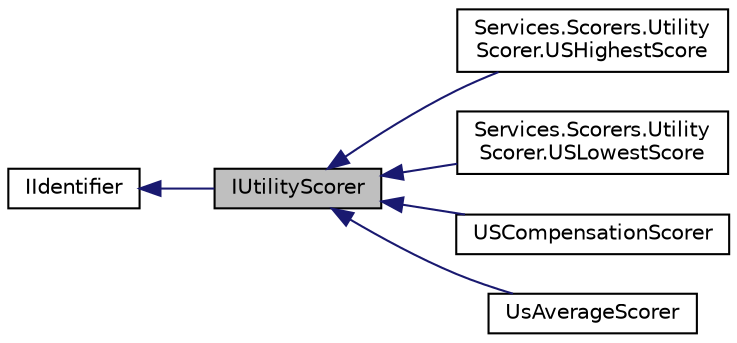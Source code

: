 digraph "IUtilityScorer"
{
 // LATEX_PDF_SIZE
  edge [fontname="Helvetica",fontsize="10",labelfontname="Helvetica",labelfontsize="10"];
  node [fontname="Helvetica",fontsize="10",shape=record];
  rankdir="LR";
  Node1 [label="IUtilityScorer",height=0.2,width=0.4,color="black", fillcolor="grey75", style="filled", fontcolor="black",tooltip=" "];
  Node2 -> Node1 [dir="back",color="midnightblue",fontsize="10",style="solid",fontname="Helvetica"];
  Node2 [label="IIdentifier",height=0.2,width=0.4,color="black", fillcolor="white", style="filled",URL="$interface_i_identifier.html",tooltip=" "];
  Node1 -> Node3 [dir="back",color="midnightblue",fontsize="10",style="solid",fontname="Helvetica"];
  Node3 [label="Services.Scorers.Utility\lScorer.USHighestScore",height=0.2,width=0.4,color="black", fillcolor="white", style="filled",URL="$class_services_1_1_scorers_1_1_utility_scorer_1_1_u_s_highest_score.html",tooltip=" "];
  Node1 -> Node4 [dir="back",color="midnightblue",fontsize="10",style="solid",fontname="Helvetica"];
  Node4 [label="Services.Scorers.Utility\lScorer.USLowestScore",height=0.2,width=0.4,color="black", fillcolor="white", style="filled",URL="$class_services_1_1_scorers_1_1_utility_scorer_1_1_u_s_lowest_score.html",tooltip=" "];
  Node1 -> Node5 [dir="back",color="midnightblue",fontsize="10",style="solid",fontname="Helvetica"];
  Node5 [label="USCompensationScorer",height=0.2,width=0.4,color="black", fillcolor="white", style="filled",URL="$class_u_s_compensation_scorer.html",tooltip=" "];
  Node1 -> Node6 [dir="back",color="midnightblue",fontsize="10",style="solid",fontname="Helvetica"];
  Node6 [label="UsAverageScorer",height=0.2,width=0.4,color="black", fillcolor="white", style="filled",URL="$class_us_average_scorer.html",tooltip=" "];
}
